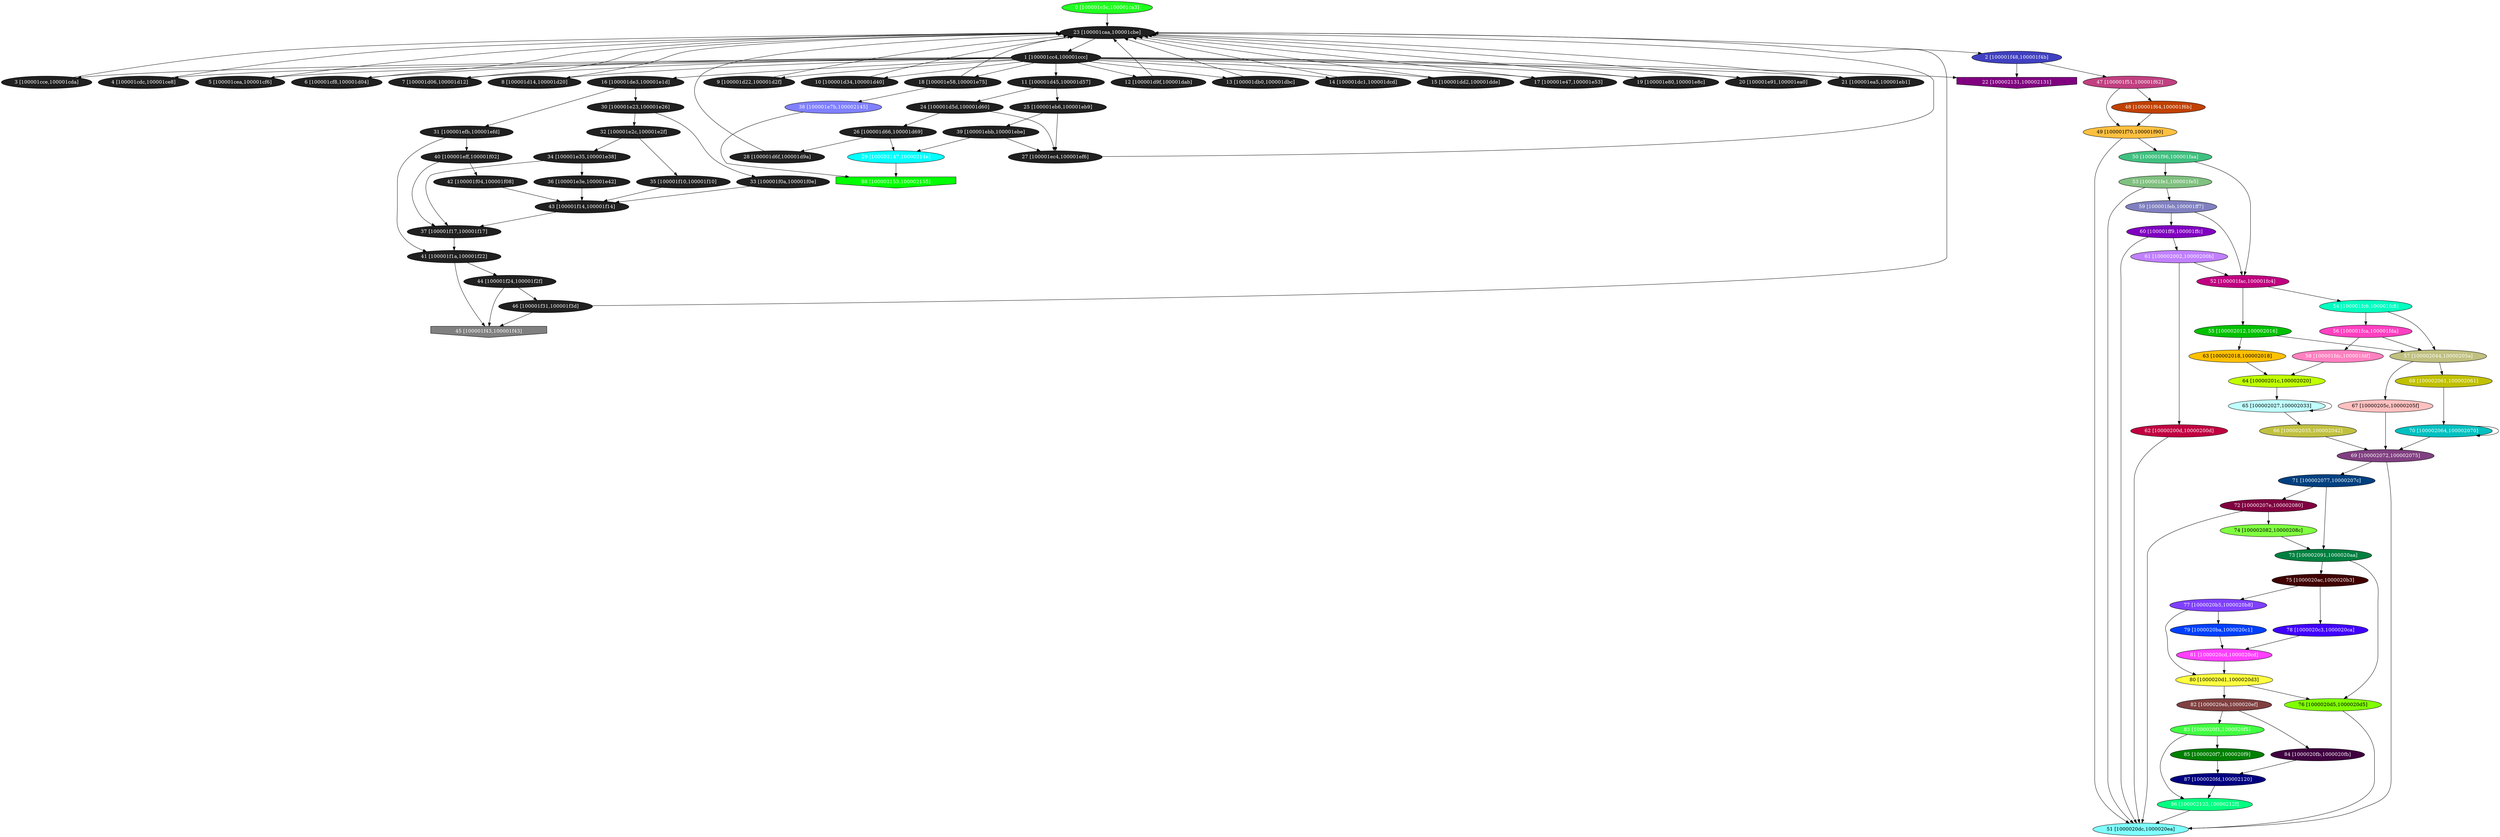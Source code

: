 diGraph hexdump{
	hexdump_0  [style=filled fillcolor="#20FF20" fontcolor="#ffffff" shape=oval label="0 [100001c5c,100001ca3]"]
	hexdump_1  [style=filled fillcolor="#202020" fontcolor="#ffffff" shape=oval label="1 [100001cc4,100001ccc]"]
	hexdump_2  [style=filled fillcolor="#4040C0" fontcolor="#ffffff" shape=oval label="2 [100001f48,100001f4b]"]
	hexdump_3  [style=filled fillcolor="#202020" fontcolor="#ffffff" shape=oval label="3 [100001cce,100001cda]"]
	hexdump_4  [style=filled fillcolor="#202020" fontcolor="#ffffff" shape=oval label="4 [100001cdc,100001ce8]"]
	hexdump_5  [style=filled fillcolor="#202020" fontcolor="#ffffff" shape=oval label="5 [100001cea,100001cf6]"]
	hexdump_6  [style=filled fillcolor="#202020" fontcolor="#ffffff" shape=oval label="6 [100001cf8,100001d04]"]
	hexdump_7  [style=filled fillcolor="#202020" fontcolor="#ffffff" shape=oval label="7 [100001d06,100001d12]"]
	hexdump_8  [style=filled fillcolor="#202020" fontcolor="#ffffff" shape=oval label="8 [100001d14,100001d20]"]
	hexdump_9  [style=filled fillcolor="#202020" fontcolor="#ffffff" shape=oval label="9 [100001d22,100001d2f]"]
	hexdump_a  [style=filled fillcolor="#202020" fontcolor="#ffffff" shape=oval label="10 [100001d34,100001d40]"]
	hexdump_b  [style=filled fillcolor="#202020" fontcolor="#ffffff" shape=oval label="11 [100001d45,100001d57]"]
	hexdump_c  [style=filled fillcolor="#202020" fontcolor="#ffffff" shape=oval label="12 [100001d9f,100001dab]"]
	hexdump_d  [style=filled fillcolor="#202020" fontcolor="#ffffff" shape=oval label="13 [100001db0,100001dbc]"]
	hexdump_e  [style=filled fillcolor="#202020" fontcolor="#ffffff" shape=oval label="14 [100001dc1,100001dcd]"]
	hexdump_f  [style=filled fillcolor="#202020" fontcolor="#ffffff" shape=oval label="15 [100001dd2,100001dde]"]
	hexdump_10  [style=filled fillcolor="#202020" fontcolor="#ffffff" shape=oval label="16 [100001de3,100001e1d]"]
	hexdump_11  [style=filled fillcolor="#202020" fontcolor="#ffffff" shape=oval label="17 [100001e47,100001e53]"]
	hexdump_12  [style=filled fillcolor="#202020" fontcolor="#ffffff" shape=oval label="18 [100001e58,100001e75]"]
	hexdump_13  [style=filled fillcolor="#202020" fontcolor="#ffffff" shape=oval label="19 [100001e80,100001e8c]"]
	hexdump_14  [style=filled fillcolor="#202020" fontcolor="#ffffff" shape=oval label="20 [100001e91,100001ea0]"]
	hexdump_15  [style=filled fillcolor="#202020" fontcolor="#ffffff" shape=oval label="21 [100001ea5,100001eb1]"]
	hexdump_16  [style=filled fillcolor="#800080" fontcolor="#ffffff" shape=invhouse label="22 [100002131,100002131]"]
	hexdump_17  [style=filled fillcolor="#202020" fontcolor="#ffffff" shape=oval label="23 [100001caa,100001cbe]"]
	hexdump_18  [style=filled fillcolor="#202020" fontcolor="#ffffff" shape=oval label="24 [100001d5d,100001d60]"]
	hexdump_19  [style=filled fillcolor="#202020" fontcolor="#ffffff" shape=oval label="25 [100001eb6,100001eb9]"]
	hexdump_1a  [style=filled fillcolor="#202020" fontcolor="#ffffff" shape=oval label="26 [100001d66,100001d69]"]
	hexdump_1b  [style=filled fillcolor="#202020" fontcolor="#ffffff" shape=oval label="27 [100001ec4,100001ef6]"]
	hexdump_1c  [style=filled fillcolor="#202020" fontcolor="#ffffff" shape=oval label="28 [100001d6f,100001d9a]"]
	hexdump_1d  [style=filled fillcolor="#00FFFF" fontcolor="#ffffff" shape=oval label="29 [100002147,10000214e]"]
	hexdump_1e  [style=filled fillcolor="#202020" fontcolor="#ffffff" shape=oval label="30 [100001e23,100001e26]"]
	hexdump_1f  [style=filled fillcolor="#202020" fontcolor="#ffffff" shape=oval label="31 [100001efb,100001efd]"]
	hexdump_20  [style=filled fillcolor="#202020" fontcolor="#ffffff" shape=oval label="32 [100001e2c,100001e2f]"]
	hexdump_21  [style=filled fillcolor="#202020" fontcolor="#ffffff" shape=oval label="33 [100001f0a,100001f0e]"]
	hexdump_22  [style=filled fillcolor="#202020" fontcolor="#ffffff" shape=oval label="34 [100001e35,100001e38]"]
	hexdump_23  [style=filled fillcolor="#202020" fontcolor="#ffffff" shape=oval label="35 [100001f10,100001f10]"]
	hexdump_24  [style=filled fillcolor="#202020" fontcolor="#ffffff" shape=oval label="36 [100001e3e,100001e42]"]
	hexdump_25  [style=filled fillcolor="#202020" fontcolor="#ffffff" shape=oval label="37 [100001f17,100001f17]"]
	hexdump_26  [style=filled fillcolor="#8080FF" fontcolor="#ffffff" shape=oval label="38 [100001e7b,100002145]"]
	hexdump_27  [style=filled fillcolor="#202020" fontcolor="#ffffff" shape=oval label="39 [100001ebb,100001ebe]"]
	hexdump_28  [style=filled fillcolor="#202020" fontcolor="#ffffff" shape=oval label="40 [100001eff,100001f02]"]
	hexdump_29  [style=filled fillcolor="#202020" fontcolor="#ffffff" shape=oval label="41 [100001f1a,100001f22]"]
	hexdump_2a  [style=filled fillcolor="#202020" fontcolor="#ffffff" shape=oval label="42 [100001f04,100001f08]"]
	hexdump_2b  [style=filled fillcolor="#202020" fontcolor="#ffffff" shape=oval label="43 [100001f14,100001f14]"]
	hexdump_2c  [style=filled fillcolor="#202020" fontcolor="#ffffff" shape=oval label="44 [100001f24,100001f2f]"]
	hexdump_2d  [style=filled fillcolor="#808080" fontcolor="#ffffff" shape=invhouse label="45 [100001f43,100001f43]"]
	hexdump_2e  [style=filled fillcolor="#202020" fontcolor="#ffffff" shape=oval label="46 [100001f31,100001f3d]"]
	hexdump_2f  [style=filled fillcolor="#C04080" fontcolor="#ffffff" shape=oval label="47 [100001f51,100001f62]"]
	hexdump_30  [style=filled fillcolor="#C04000" fontcolor="#ffffff" shape=oval label="48 [100001f64,100001f6b]"]
	hexdump_31  [style=filled fillcolor="#FFC040" fontcolor="#000000" shape=oval label="49 [100001f70,100001f90]"]
	hexdump_32  [style=filled fillcolor="#40C080" fontcolor="#ffffff" shape=oval label="50 [100001f96,100001faa]"]
	hexdump_33  [style=filled fillcolor="#80FFFF" fontcolor="#000000" shape=oval label="51 [1000020dc,1000020ea]"]
	hexdump_34  [style=filled fillcolor="#C00080" fontcolor="#ffffff" shape=oval label="52 [100001fac,100001fc4]"]
	hexdump_35  [style=filled fillcolor="#80C080" fontcolor="#ffffff" shape=oval label="53 [100001fe1,100001fe5]"]
	hexdump_36  [style=filled fillcolor="#00FFC0" fontcolor="#ffffff" shape=oval label="54 [100001fc6,100001fc8]"]
	hexdump_37  [style=filled fillcolor="#00C000" fontcolor="#ffffff" shape=oval label="55 [100002012,100002016]"]
	hexdump_38  [style=filled fillcolor="#FF40C0" fontcolor="#ffffff" shape=oval label="56 [100001fca,100001fda]"]
	hexdump_39  [style=filled fillcolor="#C0C080" fontcolor="#ffffff" shape=oval label="57 [100002044,10000205a]"]
	hexdump_3a  [style=filled fillcolor="#FF80C0" fontcolor="#ffffff" shape=oval label="58 [100001fdc,100001fdf]"]
	hexdump_3b  [style=filled fillcolor="#8080C0" fontcolor="#ffffff" shape=oval label="59 [100001feb,100001ff7]"]
	hexdump_3c  [style=filled fillcolor="#8000C0" fontcolor="#ffffff" shape=oval label="60 [100001ff9,100001ffc]"]
	hexdump_3d  [style=filled fillcolor="#C080FF" fontcolor="#ffffff" shape=oval label="61 [100002002,10000200b]"]
	hexdump_3e  [style=filled fillcolor="#C00040" fontcolor="#ffffff" shape=oval label="62 [10000200d,10000200d]"]
	hexdump_3f  [style=filled fillcolor="#FFC000" fontcolor="#000000" shape=oval label="63 [100002018,100002018]"]
	hexdump_40  [style=filled fillcolor="#C0FF00" fontcolor="#000000" shape=oval label="64 [10000201c,100002020]"]
	hexdump_41  [style=filled fillcolor="#C0FFFF" fontcolor="#000000" shape=oval label="65 [100002027,100002033]"]
	hexdump_42  [style=filled fillcolor="#C0C040" fontcolor="#ffffff" shape=oval label="66 [100002035,100002042]"]
	hexdump_43  [style=filled fillcolor="#FFC0C0" fontcolor="#000000" shape=oval label="67 [10000205c,10000205f]"]
	hexdump_44  [style=filled fillcolor="#C0C000" fontcolor="#ffffff" shape=oval label="68 [100002061,100002061]"]
	hexdump_45  [style=filled fillcolor="#804080" fontcolor="#ffffff" shape=oval label="69 [100002072,100002075]"]
	hexdump_46  [style=filled fillcolor="#00C0C0" fontcolor="#ffffff" shape=oval label="70 [100002064,100002070]"]
	hexdump_47  [style=filled fillcolor="#004080" fontcolor="#ffffff" shape=oval label="71 [100002077,10000207c]"]
	hexdump_48  [style=filled fillcolor="#800040" fontcolor="#ffffff" shape=oval label="72 [10000207e,100002080]"]
	hexdump_49  [style=filled fillcolor="#008040" fontcolor="#ffffff" shape=oval label="73 [100002091,1000020aa]"]
	hexdump_4a  [style=filled fillcolor="#80FF40" fontcolor="#000000" shape=oval label="74 [100002082,10000208c]"]
	hexdump_4b  [style=filled fillcolor="#400000" fontcolor="#ffffff" shape=oval label="75 [1000020ac,1000020b3]"]
	hexdump_4c  [style=filled fillcolor="#80FF00" fontcolor="#000000" shape=oval label="76 [1000020d5,1000020d5]"]
	hexdump_4d  [style=filled fillcolor="#8040FF" fontcolor="#ffffff" shape=oval label="77 [1000020b5,1000020b8]"]
	hexdump_4e  [style=filled fillcolor="#4000FF" fontcolor="#ffffff" shape=oval label="78 [1000020c3,1000020ca]"]
	hexdump_4f  [style=filled fillcolor="#0040FF" fontcolor="#ffffff" shape=oval label="79 [1000020ba,1000020c1]"]
	hexdump_50  [style=filled fillcolor="#FFFF40" fontcolor="#000000" shape=oval label="80 [1000020d1,1000020d3]"]
	hexdump_51  [style=filled fillcolor="#FF40FF" fontcolor="#ffffff" shape=oval label="81 [1000020cd,1000020cd]"]
	hexdump_52  [style=filled fillcolor="#804040" fontcolor="#ffffff" shape=oval label="82 [1000020eb,1000020ef]"]
	hexdump_53  [style=filled fillcolor="#40FF40" fontcolor="#ffffff" shape=oval label="83 [1000020f1,1000020f5]"]
	hexdump_54  [style=filled fillcolor="#400040" fontcolor="#ffffff" shape=oval label="84 [1000020fb,1000020fb]"]
	hexdump_55  [style=filled fillcolor="#008000" fontcolor="#ffffff" shape=oval label="85 [1000020f7,1000020f9]"]
	hexdump_56  [style=filled fillcolor="#00FF80" fontcolor="#ffffff" shape=oval label="86 [100002123,10000212f]"]
	hexdump_57  [style=filled fillcolor="#000080" fontcolor="#ffffff" shape=oval label="87 [1000020fd,100002120]"]
	hexdump_58  [style=filled fillcolor="#00FF00" fontcolor="#ffffff" shape=invhouse label="88 [100002153,100002155]"]

	hexdump_0 -> hexdump_17
	hexdump_1 -> hexdump_3
	hexdump_1 -> hexdump_4
	hexdump_1 -> hexdump_5
	hexdump_1 -> hexdump_6
	hexdump_1 -> hexdump_7
	hexdump_1 -> hexdump_8
	hexdump_1 -> hexdump_9
	hexdump_1 -> hexdump_a
	hexdump_1 -> hexdump_b
	hexdump_1 -> hexdump_c
	hexdump_1 -> hexdump_d
	hexdump_1 -> hexdump_e
	hexdump_1 -> hexdump_f
	hexdump_1 -> hexdump_10
	hexdump_1 -> hexdump_11
	hexdump_1 -> hexdump_12
	hexdump_1 -> hexdump_13
	hexdump_1 -> hexdump_14
	hexdump_1 -> hexdump_15
	hexdump_1 -> hexdump_16
	hexdump_2 -> hexdump_16
	hexdump_2 -> hexdump_2f
	hexdump_3 -> hexdump_17
	hexdump_4 -> hexdump_17
	hexdump_5 -> hexdump_17
	hexdump_6 -> hexdump_17
	hexdump_7 -> hexdump_17
	hexdump_8 -> hexdump_17
	hexdump_9 -> hexdump_17
	hexdump_a -> hexdump_17
	hexdump_b -> hexdump_18
	hexdump_b -> hexdump_19
	hexdump_c -> hexdump_17
	hexdump_d -> hexdump_17
	hexdump_e -> hexdump_17
	hexdump_f -> hexdump_17
	hexdump_10 -> hexdump_1e
	hexdump_10 -> hexdump_1f
	hexdump_11 -> hexdump_17
	hexdump_12 -> hexdump_17
	hexdump_12 -> hexdump_26
	hexdump_13 -> hexdump_17
	hexdump_14 -> hexdump_17
	hexdump_15 -> hexdump_17
	hexdump_17 -> hexdump_1
	hexdump_17 -> hexdump_2
	hexdump_18 -> hexdump_1a
	hexdump_18 -> hexdump_1b
	hexdump_19 -> hexdump_1b
	hexdump_19 -> hexdump_27
	hexdump_1a -> hexdump_1c
	hexdump_1a -> hexdump_1d
	hexdump_1b -> hexdump_17
	hexdump_1c -> hexdump_17
	hexdump_1d -> hexdump_58
	hexdump_1e -> hexdump_20
	hexdump_1e -> hexdump_21
	hexdump_1f -> hexdump_28
	hexdump_1f -> hexdump_29
	hexdump_20 -> hexdump_22
	hexdump_20 -> hexdump_23
	hexdump_21 -> hexdump_2b
	hexdump_22 -> hexdump_24
	hexdump_22 -> hexdump_25
	hexdump_23 -> hexdump_2b
	hexdump_24 -> hexdump_2b
	hexdump_25 -> hexdump_29
	hexdump_26 -> hexdump_58
	hexdump_27 -> hexdump_1b
	hexdump_27 -> hexdump_1d
	hexdump_28 -> hexdump_25
	hexdump_28 -> hexdump_2a
	hexdump_29 -> hexdump_2c
	hexdump_29 -> hexdump_2d
	hexdump_2a -> hexdump_2b
	hexdump_2b -> hexdump_25
	hexdump_2c -> hexdump_2d
	hexdump_2c -> hexdump_2e
	hexdump_2e -> hexdump_17
	hexdump_2e -> hexdump_2d
	hexdump_2f -> hexdump_30
	hexdump_2f -> hexdump_31
	hexdump_30 -> hexdump_31
	hexdump_31 -> hexdump_32
	hexdump_31 -> hexdump_33
	hexdump_32 -> hexdump_34
	hexdump_32 -> hexdump_35
	hexdump_34 -> hexdump_36
	hexdump_34 -> hexdump_37
	hexdump_35 -> hexdump_33
	hexdump_35 -> hexdump_3b
	hexdump_36 -> hexdump_38
	hexdump_36 -> hexdump_39
	hexdump_37 -> hexdump_39
	hexdump_37 -> hexdump_3f
	hexdump_38 -> hexdump_39
	hexdump_38 -> hexdump_3a
	hexdump_39 -> hexdump_43
	hexdump_39 -> hexdump_44
	hexdump_3a -> hexdump_40
	hexdump_3b -> hexdump_34
	hexdump_3b -> hexdump_3c
	hexdump_3c -> hexdump_33
	hexdump_3c -> hexdump_3d
	hexdump_3d -> hexdump_34
	hexdump_3d -> hexdump_3e
	hexdump_3e -> hexdump_33
	hexdump_3f -> hexdump_40
	hexdump_40 -> hexdump_41
	hexdump_41 -> hexdump_41
	hexdump_41 -> hexdump_42
	hexdump_42 -> hexdump_45
	hexdump_43 -> hexdump_45
	hexdump_44 -> hexdump_46
	hexdump_45 -> hexdump_33
	hexdump_45 -> hexdump_47
	hexdump_46 -> hexdump_45
	hexdump_46 -> hexdump_46
	hexdump_47 -> hexdump_48
	hexdump_47 -> hexdump_49
	hexdump_48 -> hexdump_33
	hexdump_48 -> hexdump_4a
	hexdump_49 -> hexdump_4b
	hexdump_49 -> hexdump_4c
	hexdump_4a -> hexdump_49
	hexdump_4b -> hexdump_4d
	hexdump_4b -> hexdump_4e
	hexdump_4c -> hexdump_33
	hexdump_4d -> hexdump_4f
	hexdump_4d -> hexdump_50
	hexdump_4e -> hexdump_51
	hexdump_4f -> hexdump_51
	hexdump_50 -> hexdump_4c
	hexdump_50 -> hexdump_52
	hexdump_51 -> hexdump_50
	hexdump_52 -> hexdump_53
	hexdump_52 -> hexdump_54
	hexdump_53 -> hexdump_55
	hexdump_53 -> hexdump_56
	hexdump_54 -> hexdump_57
	hexdump_55 -> hexdump_57
	hexdump_56 -> hexdump_33
	hexdump_57 -> hexdump_56
}